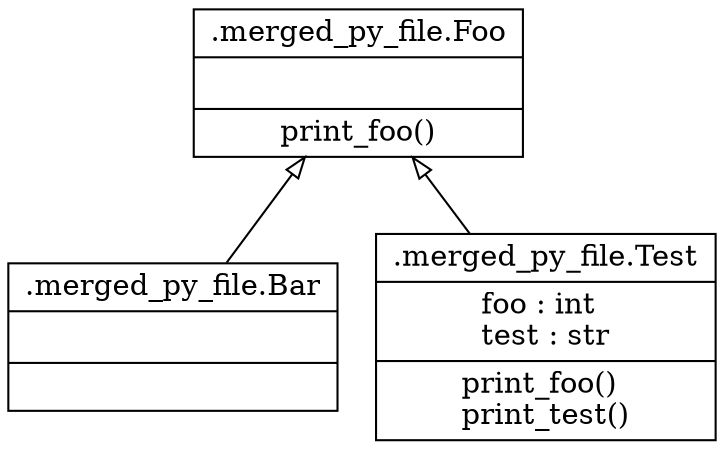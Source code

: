 digraph "classes" {
rankdir=BT
charset="utf-8"
".merged_py_file.Bar" [color="black", fontcolor="black", label=<{.merged_py_file.Bar|<br ALIGN="LEFT"/>|}>, shape="record", style="solid"];
".merged_py_file.Foo" [color="black", fontcolor="black", label=<{.merged_py_file.Foo|<br ALIGN="LEFT"/>|print_foo()<br ALIGN="LEFT"/>}>, shape="record", style="solid"];
".merged_py_file.Test" [color="black", fontcolor="black", label=<{.merged_py_file.Test|foo : int<br ALIGN="LEFT"/>test : str<br ALIGN="LEFT"/>|print_foo()<br ALIGN="LEFT"/>print_test()<br ALIGN="LEFT"/>}>, shape="record", style="solid"];
".merged_py_file.Bar" -> ".merged_py_file.Foo" [arrowhead="empty", arrowtail="none"];
".merged_py_file.Test" -> ".merged_py_file.Foo" [arrowhead="empty", arrowtail="none"];
}

